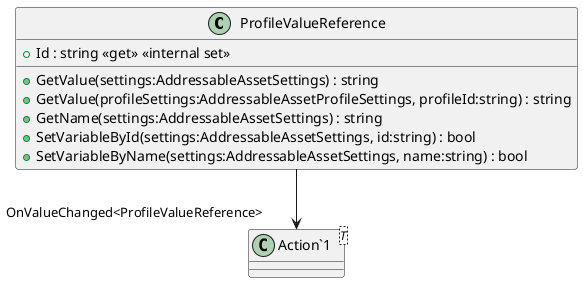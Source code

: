 @startuml
class ProfileValueReference {
    + Id : string <<get>> <<internal set>>
    + GetValue(settings:AddressableAssetSettings) : string
    + GetValue(profileSettings:AddressableAssetProfileSettings, profileId:string) : string
    + GetName(settings:AddressableAssetSettings) : string
    + SetVariableById(settings:AddressableAssetSettings, id:string) : bool
    + SetVariableByName(settings:AddressableAssetSettings, name:string) : bool
}
class "Action`1"<T> {
}
ProfileValueReference --> "OnValueChanged<ProfileValueReference>" "Action`1"
@enduml
